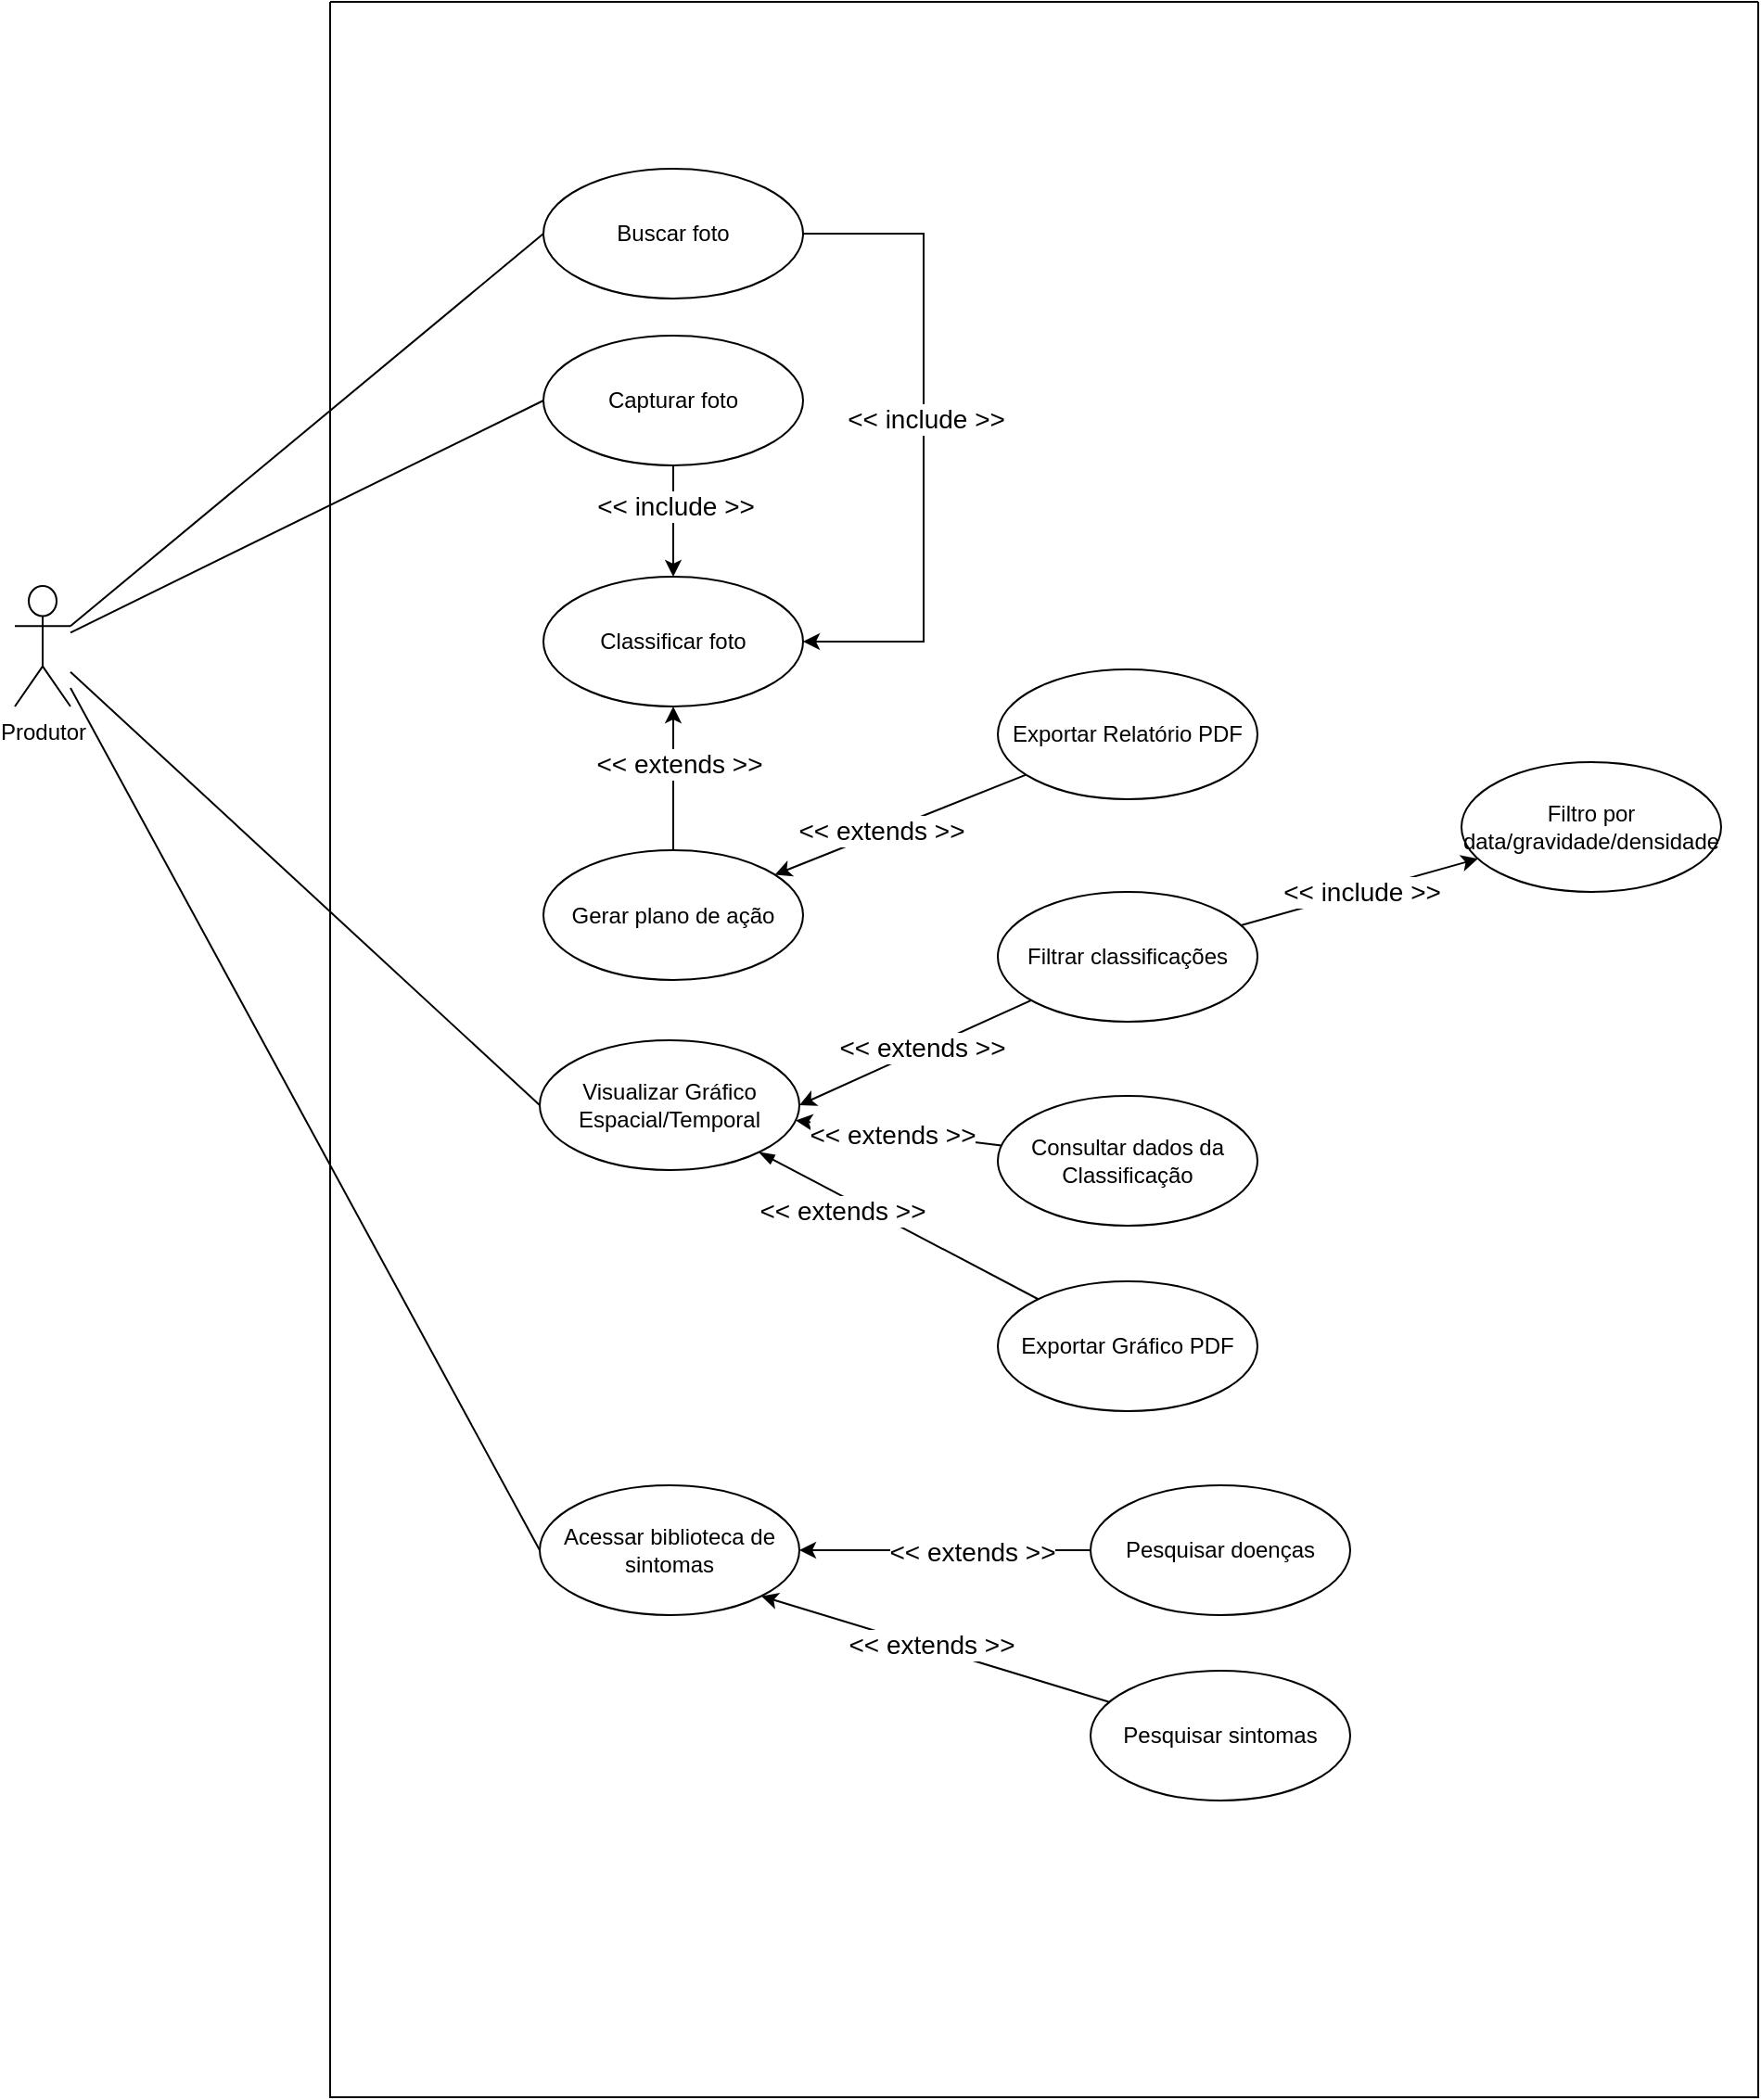 <mxfile version="28.2.7">
  <diagram name="Página-1" id="2q8f5R7QNdIMXdVPFOrD">
    <mxGraphModel dx="1042" dy="1731" grid="1" gridSize="10" guides="1" tooltips="1" connect="1" arrows="1" fold="1" page="1" pageScale="1" pageWidth="827" pageHeight="1169" math="0" shadow="0">
      <root>
        <mxCell id="0" />
        <mxCell id="1" parent="0" />
        <mxCell id="ub6JqPsJmsCeWxGJgpJZ-11" style="rounded=0;orthogonalLoop=1;jettySize=auto;html=1;entryX=0;entryY=0.5;entryDx=0;entryDy=0;endArrow=none;endFill=0;" parent="1" source="GUPlHXkuvfN4wE-hsdpa-1" target="GUPlHXkuvfN4wE-hsdpa-2" edge="1">
          <mxGeometry relative="1" as="geometry">
            <mxPoint x="225" y="580" as="targetPoint" />
          </mxGeometry>
        </mxCell>
        <mxCell id="ub6JqPsJmsCeWxGJgpJZ-18" style="rounded=0;orthogonalLoop=1;jettySize=auto;html=1;entryX=0;entryY=0.5;entryDx=0;entryDy=0;endArrow=none;endFill=0;" parent="1" source="GUPlHXkuvfN4wE-hsdpa-1" target="ub6JqPsJmsCeWxGJgpJZ-1" edge="1">
          <mxGeometry relative="1" as="geometry" />
        </mxCell>
        <mxCell id="GUPlHXkuvfN4wE-hsdpa-1" value="Produtor" style="shape=umlActor;verticalLabelPosition=bottom;verticalAlign=top;html=1;" parent="1" vertex="1">
          <mxGeometry x="130" y="285" width="30" height="65" as="geometry" />
        </mxCell>
        <mxCell id="GUPlHXkuvfN4wE-hsdpa-6" value="" style="swimlane;startSize=0;movable=1;resizable=1;rotatable=1;deletable=1;editable=1;locked=0;connectable=1;" parent="1" vertex="1">
          <mxGeometry x="300" y="-30" width="770" height="1130" as="geometry" />
        </mxCell>
        <mxCell id="ub6JqPsJmsCeWxGJgpJZ-7" value="" style="edgeStyle=orthogonalEdgeStyle;rounded=0;orthogonalLoop=1;jettySize=auto;html=1;" parent="GUPlHXkuvfN4wE-hsdpa-6" source="GUPlHXkuvfN4wE-hsdpa-2" target="GUPlHXkuvfN4wE-hsdpa-7" edge="1">
          <mxGeometry relative="1" as="geometry" />
        </mxCell>
        <mxCell id="ub6JqPsJmsCeWxGJgpJZ-8" value="&lt;font style=&quot;font-size: 14px;&quot;&gt;&amp;lt;&amp;lt; include &amp;gt;&amp;gt;&lt;/font&gt;" style="edgeLabel;html=1;align=center;verticalAlign=middle;resizable=0;points=[];" parent="ub6JqPsJmsCeWxGJgpJZ-7" vertex="1" connectable="0">
          <mxGeometry x="-0.267" y="1" relative="1" as="geometry">
            <mxPoint as="offset" />
          </mxGeometry>
        </mxCell>
        <mxCell id="GUPlHXkuvfN4wE-hsdpa-2" value="Capturar foto" style="ellipse;whiteSpace=wrap;html=1;movable=1;resizable=1;rotatable=1;deletable=1;editable=1;locked=0;connectable=1;" parent="GUPlHXkuvfN4wE-hsdpa-6" vertex="1">
          <mxGeometry x="115" y="180" width="140" height="70" as="geometry" />
        </mxCell>
        <mxCell id="ub6JqPsJmsCeWxGJgpJZ-9" value="" style="edgeStyle=orthogonalEdgeStyle;rounded=0;orthogonalLoop=1;jettySize=auto;html=1;startArrow=classic;startFill=1;endArrow=none;endFill=0;" parent="GUPlHXkuvfN4wE-hsdpa-6" source="GUPlHXkuvfN4wE-hsdpa-7" target="GUPlHXkuvfN4wE-hsdpa-8" edge="1">
          <mxGeometry relative="1" as="geometry" />
        </mxCell>
        <mxCell id="ub6JqPsJmsCeWxGJgpJZ-10" value="&lt;font style=&quot;font-size: 14px;&quot;&gt;&amp;lt;&amp;lt; extends &amp;gt;&amp;gt;&lt;/font&gt;" style="edgeLabel;html=1;align=center;verticalAlign=middle;resizable=0;points=[];" parent="ub6JqPsJmsCeWxGJgpJZ-9" vertex="1" connectable="0">
          <mxGeometry x="-0.2" y="3" relative="1" as="geometry">
            <mxPoint as="offset" />
          </mxGeometry>
        </mxCell>
        <mxCell id="GUPlHXkuvfN4wE-hsdpa-7" value="Classificar foto" style="ellipse;whiteSpace=wrap;html=1;" parent="GUPlHXkuvfN4wE-hsdpa-6" vertex="1">
          <mxGeometry x="115" y="310" width="140" height="70" as="geometry" />
        </mxCell>
        <mxCell id="ub6JqPsJmsCeWxGJgpJZ-16" value="" style="rounded=0;orthogonalLoop=1;jettySize=auto;html=1;endArrow=none;endFill=0;startArrow=classic;startFill=1;" parent="GUPlHXkuvfN4wE-hsdpa-6" source="GUPlHXkuvfN4wE-hsdpa-8" target="ub6JqPsJmsCeWxGJgpJZ-2" edge="1">
          <mxGeometry relative="1" as="geometry" />
        </mxCell>
        <mxCell id="ub6JqPsJmsCeWxGJgpJZ-17" value="&lt;font style=&quot;font-size: 14px;&quot;&gt;&amp;lt;&amp;lt; extends &amp;gt;&amp;gt;&lt;/font&gt;" style="edgeLabel;html=1;align=center;verticalAlign=middle;resizable=0;points=[];" parent="ub6JqPsJmsCeWxGJgpJZ-16" vertex="1" connectable="0">
          <mxGeometry x="-0.143" y="2" relative="1" as="geometry">
            <mxPoint y="1" as="offset" />
          </mxGeometry>
        </mxCell>
        <mxCell id="GUPlHXkuvfN4wE-hsdpa-8" value="Gerar plano de ação" style="ellipse;whiteSpace=wrap;html=1;" parent="GUPlHXkuvfN4wE-hsdpa-6" vertex="1">
          <mxGeometry x="115" y="457.5" width="140" height="70" as="geometry" />
        </mxCell>
        <mxCell id="ub6JqPsJmsCeWxGJgpJZ-22" value="" style="rounded=0;orthogonalLoop=1;jettySize=auto;html=1;startArrow=blockThin;startFill=1;endArrow=none;endFill=0;" parent="GUPlHXkuvfN4wE-hsdpa-6" source="ub6JqPsJmsCeWxGJgpJZ-1" target="ub6JqPsJmsCeWxGJgpJZ-3" edge="1">
          <mxGeometry relative="1" as="geometry" />
        </mxCell>
        <mxCell id="ub6JqPsJmsCeWxGJgpJZ-23" value="&lt;font style=&quot;font-size: 14px;&quot;&gt;&amp;lt;&amp;lt; extends &amp;gt;&amp;gt;&lt;/font&gt;" style="edgeLabel;html=1;align=center;verticalAlign=middle;resizable=0;points=[];" parent="ub6JqPsJmsCeWxGJgpJZ-22" vertex="1" connectable="0">
          <mxGeometry x="-0.4" y="1" relative="1" as="geometry">
            <mxPoint x="-1" y="9" as="offset" />
          </mxGeometry>
        </mxCell>
        <mxCell id="ub6JqPsJmsCeWxGJgpJZ-27" value="" style="rounded=0;orthogonalLoop=1;jettySize=auto;html=1;endArrow=none;endFill=0;startArrow=classic;startFill=1;" parent="GUPlHXkuvfN4wE-hsdpa-6" source="ub6JqPsJmsCeWxGJgpJZ-1" target="ub6JqPsJmsCeWxGJgpJZ-26" edge="1">
          <mxGeometry relative="1" as="geometry" />
        </mxCell>
        <mxCell id="ub6JqPsJmsCeWxGJgpJZ-28" value="&lt;font style=&quot;font-size: 14px;&quot;&gt;&amp;lt;&amp;lt; extends &amp;gt;&amp;gt;&lt;/font&gt;" style="edgeLabel;html=1;align=center;verticalAlign=middle;resizable=0;points=[];" parent="ub6JqPsJmsCeWxGJgpJZ-27" vertex="1" connectable="0">
          <mxGeometry x="-0.061" y="-1" relative="1" as="geometry">
            <mxPoint as="offset" />
          </mxGeometry>
        </mxCell>
        <mxCell id="ub6JqPsJmsCeWxGJgpJZ-1" value="Visualizar Gráfico Espacial/Temporal" style="ellipse;whiteSpace=wrap;html=1;" parent="GUPlHXkuvfN4wE-hsdpa-6" vertex="1">
          <mxGeometry x="113" y="560" width="140" height="70" as="geometry" />
        </mxCell>
        <mxCell id="ub6JqPsJmsCeWxGJgpJZ-2" value="Exportar Relatório PDF" style="ellipse;whiteSpace=wrap;html=1;" parent="GUPlHXkuvfN4wE-hsdpa-6" vertex="1">
          <mxGeometry x="360" y="360" width="140" height="70" as="geometry" />
        </mxCell>
        <mxCell id="ub6JqPsJmsCeWxGJgpJZ-3" value="Exportar Gráfico PDF" style="ellipse;whiteSpace=wrap;html=1;" parent="GUPlHXkuvfN4wE-hsdpa-6" vertex="1">
          <mxGeometry x="360" y="690" width="140" height="70" as="geometry" />
        </mxCell>
        <mxCell id="ub6JqPsJmsCeWxGJgpJZ-12" value="Buscar foto" style="ellipse;whiteSpace=wrap;html=1;movable=1;resizable=1;rotatable=1;deletable=1;editable=1;locked=0;connectable=1;" parent="GUPlHXkuvfN4wE-hsdpa-6" vertex="1">
          <mxGeometry x="115" y="90" width="140" height="70" as="geometry" />
        </mxCell>
        <mxCell id="ub6JqPsJmsCeWxGJgpJZ-14" value="" style="edgeStyle=orthogonalEdgeStyle;rounded=0;orthogonalLoop=1;jettySize=auto;html=1;exitX=1;exitY=0.5;exitDx=0;exitDy=0;entryX=1;entryY=0.5;entryDx=0;entryDy=0;" parent="GUPlHXkuvfN4wE-hsdpa-6" source="ub6JqPsJmsCeWxGJgpJZ-12" target="GUPlHXkuvfN4wE-hsdpa-7" edge="1">
          <mxGeometry relative="1" as="geometry">
            <mxPoint x="220" y="290" as="sourcePoint" />
            <mxPoint x="220" y="350" as="targetPoint" />
            <Array as="points">
              <mxPoint x="320" y="125" />
              <mxPoint x="320" y="345" />
            </Array>
          </mxGeometry>
        </mxCell>
        <mxCell id="ub6JqPsJmsCeWxGJgpJZ-15" value="&lt;font style=&quot;font-size: 14px;&quot;&gt;&amp;lt;&amp;lt; include &amp;gt;&amp;gt;&lt;/font&gt;" style="edgeLabel;html=1;align=center;verticalAlign=middle;resizable=0;points=[];" parent="ub6JqPsJmsCeWxGJgpJZ-14" vertex="1" connectable="0">
          <mxGeometry x="-0.267" y="1" relative="1" as="geometry">
            <mxPoint y="36" as="offset" />
          </mxGeometry>
        </mxCell>
        <mxCell id="ub6JqPsJmsCeWxGJgpJZ-24" value="Acessar biblioteca de sintomas" style="ellipse;whiteSpace=wrap;html=1;" parent="GUPlHXkuvfN4wE-hsdpa-6" vertex="1">
          <mxGeometry x="113" y="800" width="140" height="70" as="geometry" />
        </mxCell>
        <mxCell id="ub6JqPsJmsCeWxGJgpJZ-26" value="Consultar dados da Classificação" style="ellipse;whiteSpace=wrap;html=1;" parent="GUPlHXkuvfN4wE-hsdpa-6" vertex="1">
          <mxGeometry x="360" y="590" width="140" height="70" as="geometry" />
        </mxCell>
        <mxCell id="ub6JqPsJmsCeWxGJgpJZ-30" style="rounded=0;orthogonalLoop=1;jettySize=auto;html=1;entryX=1;entryY=0.5;entryDx=0;entryDy=0;" parent="GUPlHXkuvfN4wE-hsdpa-6" source="ub6JqPsJmsCeWxGJgpJZ-29" target="ub6JqPsJmsCeWxGJgpJZ-1" edge="1">
          <mxGeometry relative="1" as="geometry" />
        </mxCell>
        <mxCell id="ub6JqPsJmsCeWxGJgpJZ-31" value="&lt;font style=&quot;font-size: 14px;&quot;&gt;&amp;lt;&amp;lt; extends &amp;gt;&amp;gt;&lt;/font&gt;" style="edgeLabel;html=1;align=center;verticalAlign=middle;resizable=0;points=[];" parent="ub6JqPsJmsCeWxGJgpJZ-30" vertex="1" connectable="0">
          <mxGeometry x="-0.059" y="-1" relative="1" as="geometry">
            <mxPoint as="offset" />
          </mxGeometry>
        </mxCell>
        <mxCell id="ub6JqPsJmsCeWxGJgpJZ-45" value="" style="rounded=0;orthogonalLoop=1;jettySize=auto;html=1;" parent="GUPlHXkuvfN4wE-hsdpa-6" source="ub6JqPsJmsCeWxGJgpJZ-29" target="ub6JqPsJmsCeWxGJgpJZ-44" edge="1">
          <mxGeometry relative="1" as="geometry" />
        </mxCell>
        <mxCell id="ub6JqPsJmsCeWxGJgpJZ-46" value="&lt;font style=&quot;font-size: 14px;&quot;&gt;&amp;lt;&amp;lt; include &amp;gt;&amp;gt;&lt;/font&gt;" style="edgeLabel;html=1;align=center;verticalAlign=middle;resizable=0;points=[];" parent="ub6JqPsJmsCeWxGJgpJZ-45" vertex="1" connectable="0">
          <mxGeometry x="0.011" relative="1" as="geometry">
            <mxPoint as="offset" />
          </mxGeometry>
        </mxCell>
        <mxCell id="ub6JqPsJmsCeWxGJgpJZ-29" value="Filtrar classificações" style="ellipse;whiteSpace=wrap;html=1;" parent="GUPlHXkuvfN4wE-hsdpa-6" vertex="1">
          <mxGeometry x="360" y="480" width="140" height="70" as="geometry" />
        </mxCell>
        <mxCell id="ub6JqPsJmsCeWxGJgpJZ-33" style="rounded=0;orthogonalLoop=1;jettySize=auto;html=1;" parent="GUPlHXkuvfN4wE-hsdpa-6" source="ub6JqPsJmsCeWxGJgpJZ-32" target="ub6JqPsJmsCeWxGJgpJZ-24" edge="1">
          <mxGeometry relative="1" as="geometry" />
        </mxCell>
        <mxCell id="ub6JqPsJmsCeWxGJgpJZ-35" value="&lt;font style=&quot;font-size: 14px;&quot;&gt;&amp;lt;&amp;lt; extends &amp;gt;&amp;gt;&lt;/font&gt;" style="edgeLabel;html=1;align=center;verticalAlign=middle;resizable=0;points=[];" parent="ub6JqPsJmsCeWxGJgpJZ-33" vertex="1" connectable="0">
          <mxGeometry x="-0.185" y="1" relative="1" as="geometry">
            <mxPoint as="offset" />
          </mxGeometry>
        </mxCell>
        <mxCell id="ub6JqPsJmsCeWxGJgpJZ-32" value="Pesquisar doenças" style="ellipse;whiteSpace=wrap;html=1;" parent="GUPlHXkuvfN4wE-hsdpa-6" vertex="1">
          <mxGeometry x="410" y="800" width="140" height="70" as="geometry" />
        </mxCell>
        <mxCell id="ub6JqPsJmsCeWxGJgpJZ-37" style="rounded=0;orthogonalLoop=1;jettySize=auto;html=1;entryX=1;entryY=1;entryDx=0;entryDy=0;" parent="GUPlHXkuvfN4wE-hsdpa-6" source="ub6JqPsJmsCeWxGJgpJZ-36" target="ub6JqPsJmsCeWxGJgpJZ-24" edge="1">
          <mxGeometry relative="1" as="geometry">
            <mxPoint x="260" y="980" as="targetPoint" />
          </mxGeometry>
        </mxCell>
        <mxCell id="ub6JqPsJmsCeWxGJgpJZ-38" value="&lt;font style=&quot;font-size: 14px;&quot;&gt;&amp;lt;&amp;lt; extends &amp;gt;&amp;gt;&lt;/font&gt;" style="edgeLabel;html=1;align=center;verticalAlign=middle;resizable=0;points=[];" parent="ub6JqPsJmsCeWxGJgpJZ-37" vertex="1" connectable="0">
          <mxGeometry x="0.033" y="-2" relative="1" as="geometry">
            <mxPoint as="offset" />
          </mxGeometry>
        </mxCell>
        <mxCell id="ub6JqPsJmsCeWxGJgpJZ-36" value="Pesquisar sintomas" style="ellipse;whiteSpace=wrap;html=1;" parent="GUPlHXkuvfN4wE-hsdpa-6" vertex="1">
          <mxGeometry x="410" y="900" width="140" height="70" as="geometry" />
        </mxCell>
        <mxCell id="ub6JqPsJmsCeWxGJgpJZ-44" value="Filtro por data/gravidade/densidade" style="ellipse;whiteSpace=wrap;html=1;" parent="GUPlHXkuvfN4wE-hsdpa-6" vertex="1">
          <mxGeometry x="610" y="410" width="140" height="70" as="geometry" />
        </mxCell>
        <mxCell id="ub6JqPsJmsCeWxGJgpJZ-13" style="rounded=0;orthogonalLoop=1;jettySize=auto;html=1;entryX=0;entryY=0.5;entryDx=0;entryDy=0;endArrow=none;endFill=0;exitX=1;exitY=0.333;exitDx=0;exitDy=0;exitPerimeter=0;" parent="1" source="GUPlHXkuvfN4wE-hsdpa-1" target="ub6JqPsJmsCeWxGJgpJZ-12" edge="1">
          <mxGeometry relative="1" as="geometry">
            <mxPoint x="430" y="315" as="sourcePoint" />
            <mxPoint x="675" y="190" as="targetPoint" />
          </mxGeometry>
        </mxCell>
        <mxCell id="ub6JqPsJmsCeWxGJgpJZ-25" style="rounded=0;orthogonalLoop=1;jettySize=auto;html=1;entryX=0;entryY=0.5;entryDx=0;entryDy=0;endArrow=none;endFill=0;" parent="1" target="ub6JqPsJmsCeWxGJgpJZ-24" edge="1">
          <mxGeometry relative="1" as="geometry">
            <mxPoint x="160" y="340" as="sourcePoint" />
            <mxPoint x="415" y="669" as="targetPoint" />
          </mxGeometry>
        </mxCell>
      </root>
    </mxGraphModel>
  </diagram>
</mxfile>
